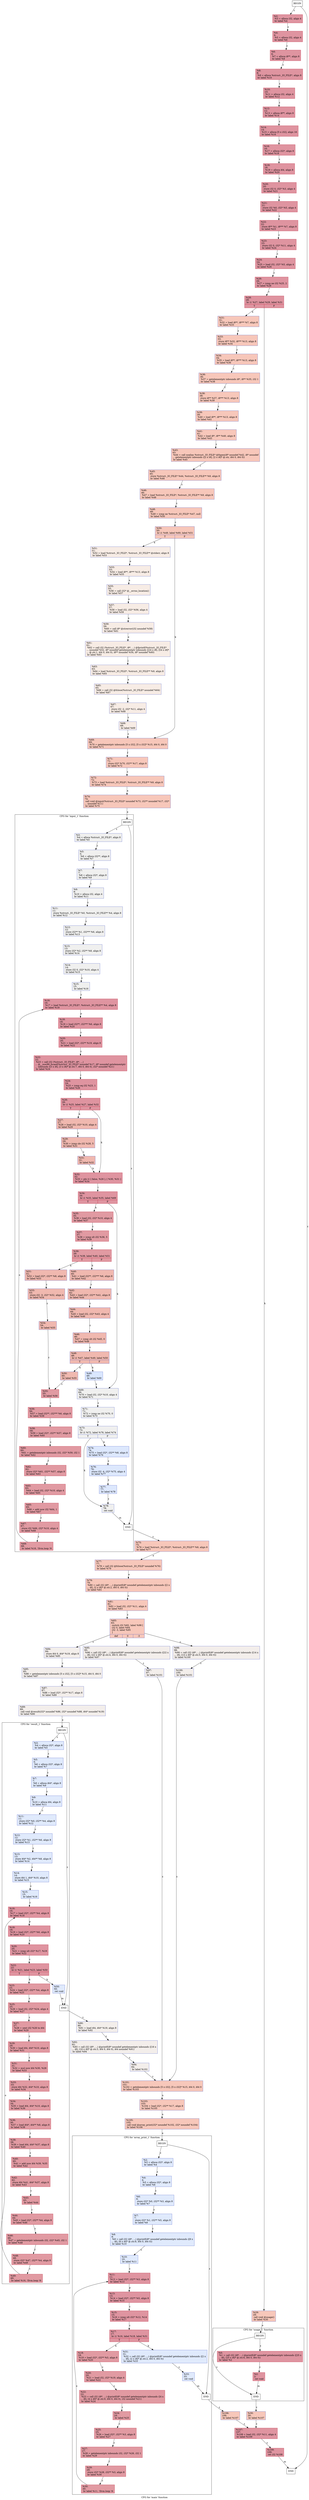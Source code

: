 digraph "CFG for 'main' function" {
	label="CFG for 'main' function";

	Nodebeginmain [shape=record, label="BEGIN"];
	Nodebeginmain -> Node0xf9e320 [label="z"];
	Node0xf9e320 [shape=record,color="#b70d28ff", style=filled, fillcolor="#b70d2870",label="{%2:\l  %3 = alloca i32, align 4\l  br label %4\l}"];
	Node0xf9e320 -> Node0xf9ea90 [label="z"];
	Node0xf9ea90 [shape=record,color="#b70d28ff", style=filled, fillcolor="#b70d2870",label="{%4:\l4:                                                \l  %5 = alloca i32, align 4\l  br label %6\l}"];
	Node0xf9ea90 -> Node0xf9ec10 [label="z"];
	Node0xf9ec10 [shape=record,color="#b70d28ff", style=filled, fillcolor="#b70d2870",label="{%6:\l6:                                                \l  %7 = alloca i8**, align 8\l  br label %8\l}"];
	Node0xf9ec10 -> Node0xf9ed40 [label="z"];
	Node0xf9ed40 [shape=record,color="#b70d28ff", style=filled, fillcolor="#b70d2870",label="{%8:\l8:                                                \l  %9 = alloca %struct._IO_FILE*, align 8\l  br label %10\l}"];
	Node0xf9ed40 -> Node0xf9eb50 [label="z"];
	Node0xf9eb50 [shape=record,color="#b70d28ff", style=filled, fillcolor="#b70d2870",label="{%10:\l10:                                               \l  %11 = alloca i32, align 4\l  br label %12\l}"];
	Node0xf9eb50 -> Node0xf9ef50 [label="z"];
	Node0xf9ef50 [shape=record,color="#b70d28ff", style=filled, fillcolor="#b70d2870",label="{%12:\l12:                                               \l  %13 = alloca i8**, align 8\l  br label %14\l}"];
	Node0xf9ef50 -> Node0xf9f080 [label="z"];
	Node0xf9f080 [shape=record,color="#b70d28ff", style=filled, fillcolor="#b70d2870",label="{%14:\l14:                                               \l  %15 = alloca [5 x i32], align 16\l  br label %16\l}"];
	Node0xf9f080 -> Node0xf9f1b0 [label="z"];
	Node0xf9f1b0 [shape=record,color="#b70d28ff", style=filled, fillcolor="#b70d2870",label="{%16:\l16:                                               \l  %17 = alloca i32*, align 8\l  br label %18\l}"];
	Node0xf9f1b0 -> Node0xf9f2e0 [label="z"];
	Node0xf9f2e0 [shape=record,color="#b70d28ff", style=filled, fillcolor="#b70d2870",label="{%18:\l18:                                               \l  %19 = alloca i64, align 8\l  br label %20\l}"];
	Node0xf9f2e0 -> Node0xf9f410 [label="z"];
	Node0xf9f410 [shape=record,color="#b70d28ff", style=filled, fillcolor="#b70d2870",label="{%20:\l20:                                               \l  store i32 0, i32* %3, align 4\l  br label %21\l}"];
	Node0xf9f410 -> Node0xf9f4d0 [label="z"];
	Node0xf9f4d0 [shape=record,color="#b70d28ff", style=filled, fillcolor="#b70d2870",label="{%21:\l21:                                               \l  store i32 %0, i32* %5, align 4\l  br label %22\l}"];
	Node0xf9f4d0 -> Node0xf9f590 [label="z"];
	Node0xf9f590 [shape=record,color="#b70d28ff", style=filled, fillcolor="#b70d2870",label="{%22:\l22:                                               \l  store i8** %1, i8*** %7, align 8\l  br label %23\l}"];
	Node0xf9f590 -> Node0xf9f650 [label="z"];
	Node0xf9f650 [shape=record,color="#b70d28ff", style=filled, fillcolor="#b70d2870",label="{%23:\l23:                                               \l  store i32 0, i32* %11, align 4\l  br label %24\l}"];
	Node0xf9f650 -> Node0xf9f710 [label="z"];
	Node0xf9f710 [shape=record,color="#b70d28ff", style=filled, fillcolor="#b70d2870",label="{%24:\l24:                                               \l  %25 = load i32, i32* %5, align 4\l  br label %26\l}"];
	Node0xf9f710 -> Node0xf9f840 [label="z"];
	Node0xf9f840 [shape=record,color="#b70d28ff", style=filled, fillcolor="#b70d2870",label="{%26:\l26:                                               \l  %27 = icmp ne i32 %25, 2\l  br label %28\l}"];
	Node0xf9f840 -> Node0xf9f930 [label="c"];
	Node0xf9f930 [shape=record,color="#b70d28ff", style=filled, fillcolor="#b70d2870",label="{%28:\l28:                                               \l  br i1 %27, label %29, label %31\l|{<s0>T|<s1>F}}"];
	Node0xf9f930 -> Node0xf9f9f0 [label="k"];
	Node0xf9f930 -> Node0xf9fa40 [label="k"];
	Node0xf9f9f0 [shape=record,color="#3d50c3ff", style=filled, fillcolor="#ec7f6370",label="{%29:\l29:                                               \l  call void @usage()\l  br label %30\l}"];
	Node0xf9f9f0 -> Nodebeginusage_1 [label="e"];
	Nodeendusage_1 -> Node0xf9fce0 [label="z"];
	Node0xf9fce0 [shape=record,color="#3d50c3ff", style=filled, fillcolor="#ec7f6370",label="{%30:\l30:                                               \l  br label %107\l}"];
	Node0xf9fce0 -> Node0xf9fda0 [label="z"];
	Node0xf9fa40 [shape=record,color="#3d50c3ff", style=filled, fillcolor="#ec7f6370",label="{%31:\l31:                                               \l  %32 = load i8**, i8*** %7, align 8\l  br label %33\l}"];
	Node0xf9fa40 -> Node0xfa00e0 [label="z"];
	Node0xfa00e0 [shape=record,color="#3d50c3ff", style=filled, fillcolor="#ec7f6370",label="{%33:\l33:                                               \l  store i8** %32, i8*** %13, align 8\l  br label %34\l}"];
	Node0xfa00e0 -> Node0xfa0230 [label="z"];
	Node0xfa0230 [shape=record,color="#3d50c3ff", style=filled, fillcolor="#ec7f6370",label="{%34:\l34:                                               \l  %35 = load i8**, i8*** %13, align 8\l  br label %36\l}"];
	Node0xfa0230 -> Node0xfa0360 [label="z"];
	Node0xfa0360 [shape=record,color="#3d50c3ff", style=filled, fillcolor="#ec7f6370",label="{%36:\l36:                                               \l  %37 = getelementptr inbounds i8*, i8** %35, i32 1\l  br label %38\l}"];
	Node0xfa0360 -> Node0xfa04c0 [label="f"];
	Node0xfa04c0 [shape=record,color="#3d50c3ff", style=filled, fillcolor="#ec7f6370",label="{%38:\l38:                                               \l  store i8** %37, i8*** %13, align 8\l  br label %39\l}"];
	Node0xfa04c0 -> Node0xfa0610 [label="z"];
	Node0xfa0610 [shape=record,color="#3d50c3ff", style=filled, fillcolor="#ec7f6370",label="{%39:\l39:                                               \l  %40 = load i8**, i8*** %13, align 8\l  br label %41\l}"];
	Node0xfa0610 -> Node0xfa0740 [label="z"];
	Node0xfa0740 [shape=record,color="#3d50c3ff", style=filled, fillcolor="#ec7f6370",label="{%41:\l41:                                               \l  %42 = load i8*, i8** %40, align 8\l  br label %43\l}"];
	Node0xfa0740 -> Node0xfa0870 [label="z"];
	Node0xfa0870 [shape=record,color="#3d50c3ff", style=filled, fillcolor="#ec7f6370",label="{%43:\l43:                                               \l  %44 = call noalias %struct._IO_FILE* @fopen(i8* noundef %42, i8* noundef\l... getelementptr inbounds ([2 x i8], [2 x i8]* @.str, i64 0, i64 0))\l  br label %45\l}"];
	Node0xfa0870 -> Node0xfa0e30 [label="j"];
	Node0xfa0e30 [shape=record,color="#3d50c3ff", style=filled, fillcolor="#ec7f6370",label="{%45:\l45:                                               \l  store %struct._IO_FILE* %44, %struct._IO_FILE** %9, align 8\l  br label %46\l}"];
	Node0xfa0e30 -> Node0xfa0fc0 [label="z"];
	Node0xfa0fc0 [shape=record,color="#3d50c3ff", style=filled, fillcolor="#ec7f6370",label="{%46:\l46:                                               \l  %47 = load %struct._IO_FILE*, %struct._IO_FILE** %9, align 8\l  br label %48\l}"];
	Node0xfa0fc0 -> Node0xfa10f0 [label="z"];
	Node0xfa10f0 [shape=record,color="#3d50c3ff", style=filled, fillcolor="#ec7f6370",label="{%48:\l48:                                               \l  %49 = icmp ne %struct._IO_FILE* %47, null\l  br label %50\l}"];
	Node0xfa10f0 -> Node0xfa1650 [label="c"];
	Node0xfa1650 [shape=record,color="#3d50c3ff", style=filled, fillcolor="#ec7f6370",label="{%50:\l50:                                               \l  br i1 %49, label %69, label %51\l|{<s0>T|<s1>F}}"];
	Node0xfa1650 -> Node0xfa1710 [label="k"];
	Node0xfa1650 -> Node0xfa1760 [label="k"];
	Node0xfa1760 [shape=record,color="#3d50c3ff", style=filled, fillcolor="#ecd3c570",label="{%51:\l51:                                               \l  %52 = load %struct._IO_FILE*, %struct._IO_FILE** @stderr, align 8\l  br label %53\l}"];
	Node0xfa1760 -> Node0xfa1910 [label="e"];
	Node0xfa1910 [shape=record,color="#3d50c3ff", style=filled, fillcolor="#ecd3c570",label="{%53:\l53:                                               \l  %54 = load i8**, i8*** %13, align 8\l  br label %55\l}"];
	Node0xfa1910 -> Node0xfa1a40 [label="a"];
	Node0xfa1a40 [shape=record,color="#3d50c3ff", style=filled, fillcolor="#ecd3c570",label="{%55:\l55:                                               \l  %56 = call i32* @__errno_location()\l  br label %57\l}"];
	Node0xfa1a40 -> Node0xfa1d60 [label="e"];
	Node0xfa1d60 [shape=record,color="#3d50c3ff", style=filled, fillcolor="#ecd3c570",label="{%57:\l57:                                               \l  %58 = load i32, i32* %56, align 4\l  br label %59\l}"];
	Node0xfa1d60 -> Node0xfa1e90 [label="a"];
	Node0xfa1e90 [shape=record,color="#3d50c3ff", style=filled, fillcolor="#ecd3c570",label="{%59:\l59:                                               \l  %60 = call i8* @strerror(i32 noundef %58)\l  br label %61\l}"];
	Node0xfa1e90 -> Node0xfa2150 [label="e"];
	Node0xfa2150 [shape=record,color="#3d50c3ff", style=filled, fillcolor="#ecd3c570",label="{%61:\l61:                                               \l  %62 = call i32 (%struct._IO_FILE*, i8*, ...) @fprintf(%struct._IO_FILE*\l... noundef %52, i8* noundef getelementptr inbounds ([24 x i8], [24 x i8]*\l... @.str.1, i64 0, i64 0), i8** noundef %54, i8* noundef %60)\l  br label %63\l}"];
	Node0xfa2150 -> Node0xfa2510 [label="j"];
	Node0xfa2510 [shape=record,color="#3d50c3ff", style=filled, fillcolor="#ecd3c570",label="{%63:\l63:                                               \l  %64 = load %struct._IO_FILE*, %struct._IO_FILE** %9, align 8\l  br label %65\l}"];
	Node0xfa2510 -> Node0xfa2a50 [label="a"];
	Node0xfa2a50 [shape=record,color="#3d50c3ff", style=filled, fillcolor="#ecd3c570",label="{%65:\l65:                                               \l  %66 = call i32 @fclose(%struct._IO_FILE* noundef %64)\l  br label %67\l}"];
	Node0xfa2a50 -> Node0xfa2d20 [label="e"];
	Node0xfa2d20 [shape=record,color="#3d50c3ff", style=filled, fillcolor="#ecd3c570",label="{%67:\l67:                                               \l  store i32 -2, i32* %11, align 4\l  br label %68\l}"];
	Node0xfa2d20 -> Node0xfa2ea0 [label="z"];
	Node0xfa2ea0 [shape=record,color="#3d50c3ff", style=filled, fillcolor="#ecd3c570",label="{%68:\l68:                                               \l  br label %69\l}"];
	Node0xfa2ea0 -> Node0xfa1710 [label="z"];
	Node0xfa1710 [shape=record,color="#3d50c3ff", style=filled, fillcolor="#ec7f6370",label="{%69:\l69:                                               \l  %70 = getelementptr inbounds [5 x i32], [5 x i32]* %15, i64 0, i64 0\l  br label %71\l}"];
	Node0xfa1710 -> Node0xfa3090 [label="f"];
	Node0xfa3090 [shape=record,color="#3d50c3ff", style=filled, fillcolor="#ec7f6370",label="{%71:\l71:                                               \l  store i32* %70, i32** %17, align 8\l  br label %72\l}"];
	Node0xfa3090 -> Node0xfa31e0 [label="z"];
	Node0xfa31e0 [shape=record,color="#3d50c3ff", style=filled, fillcolor="#ec7f6370",label="{%72:\l72:                                               \l  %73 = load %struct._IO_FILE*, %struct._IO_FILE** %9, align 8\l  br label %74\l}"];
	Node0xfa31e0 -> Node0xfa3310 [label="a"];
	Node0xfa3310 [shape=record,color="#3d50c3ff", style=filled, fillcolor="#ec7f6370",label="{%74:\l74:                                               \l  call void @input(%struct._IO_FILE* noundef %73, i32** noundef %17, i32*\l... noundef %11)\l  br label %75\l}"];
	Node0xfa3310 -> Nodebegininput_1 [label="e"];
	Nodeendinput_1 -> Node0xfa3560 [label="z"];
	Node0xfa3560 [shape=record,color="#3d50c3ff", style=filled, fillcolor="#ec7f6370",label="{%75:\l75:                                               \l  %76 = load %struct._IO_FILE*, %struct._IO_FILE** %9, align 8\l  br label %77\l}"];
	Node0xfa3560 -> Node0xfa3690 [label="a"];
	Node0xfa3690 [shape=record,color="#3d50c3ff", style=filled, fillcolor="#ec7f6370",label="{%77:\l77:                                               \l  %78 = call i32 @fclose(%struct._IO_FILE* noundef %76)\l  br label %79\l}"];
	Node0xfa3690 -> Node0xfa3840 [label="e"];
	Node0xfa3840 [shape=record,color="#3d50c3ff", style=filled, fillcolor="#ec7f6370",label="{%79:\l79:                                               \l  %80 = call i32 (i8*, ...) @printf(i8* noundef getelementptr inbounds ([2 x\l... i8], [2 x i8]* @.str.2, i64 0, i64 0))\l  br label %81\l}"];
	Node0xfa3840 -> Node0xfa3ba0 [label="n"];
	Node0xfa3ba0 [shape=record,color="#3d50c3ff", style=filled, fillcolor="#ec7f6370",label="{%81:\l81:                                               \l  %82 = load i32, i32* %11, align 4\l  br label %83\l}"];
	Node0xfa3ba0 -> Node0xfa3cd0 [label="z"];
	Node0xfa3cd0 [shape=record,color="#3d50c3ff", style=filled, fillcolor="#ec7f6370",label="{%83:\l83:                                               \l  switch i32 %82, label %98 [\l    i32 0, label %84\l    i32 -3, label %95\l  ]\l|{<s0>def|<s1>0|<s2>-3}}"];
	Node0xfa3cd0 -> Node0xfa3d90 [label="z"];
	Node0xfa3cd0 -> Node0xfa3de0 [label="z"];
	Node0xfa3cd0 -> Node0xfa3e60 [label="z"];
	Node0xfa3de0 [shape=record,color="#3d50c3ff", style=filled, fillcolor="#e5d8d170",label="{%84:\l84:                                               \l  store i64 0, i64* %19, align 8\l  br label %85\l}"];
	Node0xfa3de0 -> Node0xfa40a0 [label="z"];
	Node0xfa40a0 [shape=record,color="#3d50c3ff", style=filled, fillcolor="#e5d8d170",label="{%85:\l85:                                               \l  %86 = getelementptr inbounds [5 x i32], [5 x i32]* %15, i64 0, i64 0\l  br label %87\l}"];
	Node0xfa40a0 -> Node0xfa4220 [label="n"];
	Node0xfa4220 [shape=record,color="#3d50c3ff", style=filled, fillcolor="#e5d8d170",label="{%87:\l87:                                               \l  %88 = load i32*, i32** %17, align 8\l  br label %89\l}"];
	Node0xfa4220 -> Node0xfa4350 [label="a"];
	Node0xfa4350 [shape=record,color="#3d50c3ff", style=filled, fillcolor="#e5d8d170",label="{%89:\l89:                                               \l  call void @result(i32* noundef %86, i32* noundef %88, i64* noundef %19)\l  br label %90\l}"];
	Node0xfa4350 -> Nodebeginresult_1 [label="e"];
	Nodeendresult_1 -> Node0xfa4580 [label="z"];
	Node0xfa4580 [shape=record,color="#3d50c3ff", style=filled, fillcolor="#e5d8d170",label="{%90:\l90:                                               \l  %91 = load i64, i64* %19, align 8\l  br label %92\l}"];
	Node0xfa4580 -> Node0xfa46b0 [label="z"];
	Node0xfa46b0 [shape=record,color="#3d50c3ff", style=filled, fillcolor="#e5d8d170",label="{%92:\l92:                                               \l  %93 = call i32 (i8*, ...) @printf(i8* noundef getelementptr inbounds ([16 x\l... i8], [16 x i8]* @.str.3, i64 0, i64 0), i64 noundef %91)\l  br label %94\l}"];
	Node0xfa46b0 -> Node0xfa4910 [label="z"];
	Node0xfa4910 [shape=record,color="#3d50c3ff", style=filled, fillcolor="#e5d8d170",label="{%94:\l94:                                               \l  br label %101\l}"];
	Node0xfa4910 -> Node0xfa49d0 [label="z"];
	Node0xfa3e60 [shape=record,color="#3d50c3ff", style=filled, fillcolor="#e5d8d170",label="{%95:\l95:                                               \l  %96 = call i32 (i8*, ...) @printf(i8* noundef getelementptr inbounds ([22 x\l... i8], [22 x i8]* @.str.4, i64 0, i64 0))\l  br label %97\l}"];
	Node0xfa3e60 -> Node0xfa4c10 [label="z"];
	Node0xfa4c10 [shape=record,color="#3d50c3ff", style=filled, fillcolor="#e5d8d170",label="{%97:\l97:                                               \l  br label %101\l}"];
	Node0xfa4c10 -> Node0xfa49d0 [label="z"];
	Node0xfa3d90 [shape=record,color="#3d50c3ff", style=filled, fillcolor="#e5d8d170",label="{%98:\l98:                                               \l  %99 = call i32 (i8*, ...) @printf(i8* noundef getelementptr inbounds ([14 x\l... i8], [14 x i8]* @.str.5, i64 0, i64 0))\l  br label %100\l}"];
	Node0xfa3d90 -> Node0xfa4ec0 [label="z"];
	Node0xfa4ec0 [shape=record,color="#3d50c3ff", style=filled, fillcolor="#e5d8d170",label="{%100:\l100:                                              \l  br label %101\l}"];
	Node0xfa4ec0 -> Node0xfa49d0 [label="z"];
	Node0xfa49d0 [shape=record,color="#3d50c3ff", style=filled, fillcolor="#ec7f6370",label="{%101:\l101:                                              \l  %102 = getelementptr inbounds [5 x i32], [5 x i32]* %15, i64 0, i64 0\l  br label %103\l}"];
	Node0xfa49d0 -> Node0xfa50b0 [label="n"];
	Node0xfa50b0 [shape=record,color="#3d50c3ff", style=filled, fillcolor="#ec7f6370",label="{%103:\l103:                                              \l  %104 = load i32*, i32** %17, align 8\l  br label %105\l}"];
	Node0xfa50b0 -> Node0xfa51e0 [label="a"];
	Node0xfa51e0 [shape=record,color="#3d50c3ff", style=filled, fillcolor="#ec7f6370",label="{%105:\l105:                                              \l  call void @array_print(i32* noundef %102, i32* noundef %104)\l  br label %106\l}"];
	Node0xfa51e0 -> Nodebeginarray_print_1 [label="e"];
	Nodeendarray_print_1 -> Node0xfa54d0 [label="z"];
	Node0xfa54d0 [shape=record,color="#3d50c3ff", style=filled, fillcolor="#ec7f6370",label="{%106:\l106:                                              \l  br label %107\l}"];
	Node0xfa54d0 -> Node0xf9fda0 [label="z"];
	Node0xf9fda0 [shape=record,color="#b70d28ff", style=filled, fillcolor="#b70d2870",label="{%107:\l107:                                              \l  %108 = load i32, i32* %11, align 4\l  br label %109\l}"];
	Node0xf9fda0 -> Node0xfa5670 [label="z"];
	Node0xfa5670 [shape=record,color="#b70d28ff", style=filled, fillcolor="#b70d2870",label="{%109:\l109:                                              \l  ret i32 %108\l}"];
	Node0xfa5670 -> Nodeendmain [label="m"];
	Nodeendmain [shape=record, label="END"];
	Nodebeginmain -> Nodeendmain [label="z"];
	subgraph cluster_usage_1 {
		label = "CFG for 'usage_1' function";
		graph[style=filled, bgcolor=white];
		Nodebeginusage_1 [shape=record, label="BEGIN"];
	
		Nodebeginusage_1 -> Node0xfa5a70_1 [label="z"];
		Node0xfa5a70_1 [shape=record,color="#b70d28ff", style=filled, fillcolor="#b70d2870",label="{%0:\l  %1 = call i32 (i8*, ...) @printf(i8* noundef getelementptr inbounds ([25 x\l... i8], [25 x i8]* @.str.6, i64 0, i64 0))\l  br label %2\l}"];
		Node0xfa5a70_1 -> Node0xfa5bd0_1 [label="z"];
		Node0xfa5bd0_1 [shape=record,color="#b70d28ff", style=filled, fillcolor="#b70d2870",label="{%2:\l2:                                                \l  ret void\l}"];
		Node0xfa5bd0_1 -> Nodeendusage_1 [label="m"];
		Nodeendusage_1 [shape=record, label="END"];
		Nodebeginusage_1 -> Nodeendusage_1 [label="z"];
	}
	subgraph cluster_input_1 {
		label = "CFG for 'input_1' function";
		graph[style=filled, bgcolor=white];
		Nodebegininput_1 [shape=record, label="BEGIN"];
	
		Nodebegininput_1 -> Node0xfa61e0_1 [label="z"];
		Node0xfa61e0_1 [shape=record,color="#3d50c3ff", style=filled, fillcolor="#dedcdb70",label="{%3:\l  %4 = alloca %struct._IO_FILE*, align 8\l  br label %5\l}"];
		Node0xfa61e0_1 -> Node0xfa62f0_1 [label="z"];
		Node0xfa62f0_1 [shape=record,color="#3d50c3ff", style=filled, fillcolor="#dedcdb70",label="{%5:\l5:                                                \l  %6 = alloca i32**, align 8\l  br label %7\l}"];
		Node0xfa62f0_1 -> Node0xfa6420_1 [label="z"];
		Node0xfa6420_1 [shape=record,color="#3d50c3ff", style=filled, fillcolor="#dedcdb70",label="{%7:\l7:                                                \l  %8 = alloca i32*, align 8\l  br label %9\l}"];
		Node0xfa6420_1 -> Node0xfa62a0_1 [label="z"];
		Node0xfa62a0_1 [shape=record,color="#3d50c3ff", style=filled, fillcolor="#dedcdb70",label="{%9:\l9:                                                \l  %10 = alloca i32, align 4\l  br label %11\l}"];
		Node0xfa62a0_1 -> Node0xfa6630_1 [label="z"];
		Node0xfa6630_1 [shape=record,color="#3d50c3ff", style=filled, fillcolor="#dedcdb70",label="{%11:\l11:                                               \l  store %struct._IO_FILE* %0, %struct._IO_FILE** %4, align 8\l  br label %12\l}"];
		Node0xfa6630_1 -> Node0xfa6780_1 [label="z"];
		Node0xfa6780_1 [shape=record,color="#3d50c3ff", style=filled, fillcolor="#dedcdb70",label="{%12:\l12:                                               \l  store i32** %1, i32*** %6, align 8\l  br label %13\l}"];
		Node0xfa6780_1 -> Node0xfa68d0_1 [label="z"];
		Node0xfa68d0_1 [shape=record,color="#3d50c3ff", style=filled, fillcolor="#dedcdb70",label="{%13:\l13:                                               \l  store i32* %2, i32** %8, align 8\l  br label %14\l}"];
		Node0xfa68d0_1 -> Node0xfa6a20_1 [label="z"];
		Node0xfa6a20_1 [shape=record,color="#3d50c3ff", style=filled, fillcolor="#dedcdb70",label="{%14:\l14:                                               \l  store i32 0, i32* %10, align 4\l  br label %15\l}"];
		Node0xfa6a20_1 -> Node0xfa6b70_1 [label="z"];
		Node0xfa6b70_1 [shape=record,color="#3d50c3ff", style=filled, fillcolor="#dedcdb70",label="{%15:\l15:                                               \l  br label %16\l}"];
		Node0xfa6b70_1 -> Node0xfa6c30_1 [label="z"];
		Node0xfa6c30_1 [shape=record,color="#b70d28ff", style=filled, fillcolor="#b70d2870",label="{%16:\l16:                                               \l  %17 = load %struct._IO_FILE*, %struct._IO_FILE** %4, align 8\l  br label %18\l}"];
		Node0xfa6c30_1 -> Node0xfa6d60_1 [label="p"];
		Node0xfa6d60_1 [shape=record,color="#b70d28ff", style=filled, fillcolor="#b70d2870",label="{%18:\l18:                                               \l  %19 = load i32**, i32*** %6, align 8\l  br label %20\l}"];
		Node0xfa6d60_1 -> Node0xfa6e90_1 [label="z"];
		Node0xfa6e90_1 [shape=record,color="#b70d28ff", style=filled, fillcolor="#b70d2870",label="{%20:\l20:                                               \l  %21 = load i32*, i32** %19, align 8\l  br label %22\l}"];
		Node0xfa6e90_1 -> Node0xfa6fc0_1 [label="z"];
		Node0xfa6fc0_1 [shape=record,color="#b70d28ff", style=filled, fillcolor="#b70d2870",label="{%22:\l22:                                               \l  %23 = call i32 (%struct._IO_FILE*, i8*, ...)\l... @__isoc99_fscanf(%struct._IO_FILE* noundef %17, i8* noundef getelementptr\l... inbounds ([3 x i8], [3 x i8]* @.str.7, i64 0, i64 0), i32* noundef %21)\l  br label %24\l}"];
		Node0xfa6fc0_1 -> Node0xfa7160_1 [label="j"];
		Node0xfa7160_1 [shape=record,color="#b70d28ff", style=filled, fillcolor="#b70d2870",label="{%24:\l24:                                               \l  %25 = icmp eq i32 %23, 1\l  br label %26\l}"];
		Node0xfa7160_1 -> Node0xfa72b0_1 [label="c"];
		Node0xfa72b0_1 [shape=record,color="#b70d28ff", style=filled, fillcolor="#b70d2870",label="{%26:\l26:                                               \l  br i1 %25, label %27, label %32\l|{<s0>T|<s1>F}}"];
		Node0xfa72b0_1 -> Node0xfa7370_1 [label="k"];
		Node0xfa72b0_1 -> Node0xfa73c0_1 [label="k"];
		Node0xfa7370_1 [shape=record,color="#3d50c3ff", style=filled, fillcolor="#dc5d4a70",label="{%27:\l27:                                               \l  %28 = load i32, i32* %10, align 4\l  br label %29\l}"];
		Node0xfa7370_1 -> Node0xfa7530_1 [label="z"];
		Node0xfa7530_1 [shape=record,color="#3d50c3ff", style=filled, fillcolor="#dc5d4a70",label="{%29:\l29:                                               \l  %30 = icmp sle i32 %28, 5\l  br label %31\l}"];
		Node0xfa7530_1 -> Node0xfa7680_1 [label="z"];
		Node0xfa7680_1 [shape=record,color="#3d50c3ff", style=filled, fillcolor="#dc5d4a70",label="{%31:\l31:                                               \l  br label %32\l}"];
		Node0xfa7680_1 -> Node0xfa73c0_1 [label="b"];
		Node0xfa73c0_1 [shape=record,color="#b70d28ff", style=filled, fillcolor="#b70d2870",label="{%32:\l32:                                               \l  %33 = phi i1 [ false, %26 ], [ %30, %31 ]\l  br label %34\l}"];
		Node0xfa73c0_1 -> Node0xfa7830_1 [label="i"];
		Node0xfa7830_1 [shape=record,color="#b70d28ff", style=filled, fillcolor="#b70d2870",label="{%34:\l34:                                               \l  br i1 %33, label %35, label %69\l|{<s0>T|<s1>F}}"];
		Node0xfa7830_1 -> Node0xfa78f0_1 [label="k"];
		Node0xfa7830_1 -> Node0xfa7940_1 [label="k"];
		Node0xfa78f0_1 [shape=record,color="#b70d28ff", style=filled, fillcolor="#bb1b2c70",label="{%35:\l35:                                               \l  %36 = load i32, i32* %10, align 4\l  br label %37\l}"];
		Node0xfa78f0_1 -> Node0xfa7ab0_1 [label="z"];
		Node0xfa7ab0_1 [shape=record,color="#b70d28ff", style=filled, fillcolor="#bb1b2c70",label="{%37:\l37:                                               \l  %38 = icmp slt i32 %36, 5\l  br label %39\l}"];
		Node0xfa7ab0_1 -> Node0xfa7c00_1 [label="c"];
		Node0xfa7c00_1 [shape=record,color="#b70d28ff", style=filled, fillcolor="#bb1b2c70",label="{%39:\l39:                                               \l  br i1 %38, label %40, label %51\l|{<s0>T|<s1>F}}"];
		Node0xfa7c00_1 -> Node0xfa7cc0_1 [label="k"];
		Node0xfa7c00_1 -> Node0xfa7d10_1 [label="k"];
		Node0xfa7cc0_1 [shape=record,color="#3d50c3ff", style=filled, fillcolor="#dc5d4a70",label="{%40:\l40:                                               \l  %41 = load i32**, i32*** %6, align 8\l  br label %42\l}"];
		Node0xfa7cc0_1 -> Node0xfa7e80_1 [label="z"];
		Node0xfa7e80_1 [shape=record,color="#3d50c3ff", style=filled, fillcolor="#dc5d4a70",label="{%42:\l42:                                               \l  %43 = load i32*, i32** %41, align 8\l  br label %44\l}"];
		Node0xfa7e80_1 -> Node0xfa7fb0_1 [label="z"];
		Node0xfa7fb0_1 [shape=record,color="#3d50c3ff", style=filled, fillcolor="#dc5d4a70",label="{%44:\l44:                                               \l  %45 = load i32, i32* %43, align 4\l  br label %46\l}"];
		Node0xfa7fb0_1 -> Node0xfa80e0_1 [label="z"];
		Node0xfa80e0_1 [shape=record,color="#3d50c3ff", style=filled, fillcolor="#dc5d4a70",label="{%46:\l46:                                               \l  %47 = icmp slt i32 %45, 0\l  br label %48\l}"];
		Node0xfa80e0_1 -> Node0xfa8230_1 [label="c"];
		Node0xfa8230_1 [shape=record,color="#3d50c3ff", style=filled, fillcolor="#dc5d4a70",label="{%48:\l48:                                               \l  br i1 %47, label %49, label %50\l|{<s0>T|<s1>F}}"];
		Node0xfa8230_1 -> Node0xfa82f0_1 [label="k"];
		Node0xfa8230_1 -> Node0xfa8340_1 [label="k"];
		Node0xfa82f0_1 [shape=record,color="#3d50c3ff", style=filled, fillcolor="#abc8fd70",label="{%49:\l49:                                               \l  br label %69\l}"];
		Node0xfa82f0_1 -> Node0xfa7940_1 [label="z"];
		Node0xfa8340_1 [shape=record,color="#3d50c3ff", style=filled, fillcolor="#de614d70",label="{%50:\l50:                                               \l  br label %55\l}"];
		Node0xfa8340_1 -> Node0xfa84b0_1 [label="z"];
		Node0xfa7d10_1 [shape=record,color="#3d50c3ff", style=filled, fillcolor="#dc5d4a70",label="{%51:\l51:                                               \l  %52 = load i32*, i32** %8, align 8\l  br label %53\l}"];
		Node0xfa7d10_1 -> Node0xfa85e0_1 [label="z"];
		Node0xfa85e0_1 [shape=record,color="#3d50c3ff", style=filled, fillcolor="#dc5d4a70",label="{%53:\l53:                                               \l  store i32 -3, i32* %52, align 4\l  br label %54\l}"];
		Node0xfa85e0_1 -> Node0xfa8730_1 [label="z"];
		Node0xfa8730_1 [shape=record,color="#3d50c3ff", style=filled, fillcolor="#dc5d4a70",label="{%54:\l54:                                               \l  br label %55\l}"];
		Node0xfa8730_1 -> Node0xfa84b0_1 [label="z"];
		Node0xfa84b0_1 [shape=record,color="#b70d28ff", style=filled, fillcolor="#bb1b2c70",label="{%55:\l55:                                               \l  br label %56\l}"];
		Node0xfa84b0_1 -> Node0xfa8860_1 [label="z"];
		Node0xfa8860_1 [shape=record,color="#b70d28ff", style=filled, fillcolor="#bb1b2c70",label="{%56:\l56:                                               \l  %57 = load i32**, i32*** %6, align 8\l  br label %58\l}"];
		Node0xfa8860_1 -> Node0xfa8990_1 [label="z"];
		Node0xfa8990_1 [shape=record,color="#b70d28ff", style=filled, fillcolor="#bb1b2c70",label="{%58:\l58:                                               \l  %59 = load i32*, i32** %57, align 8\l  br label %60\l}"];
		Node0xfa8990_1 -> Node0xfa8ac0_1 [label="z"];
		Node0xfa8ac0_1 [shape=record,color="#b70d28ff", style=filled, fillcolor="#bb1b2c70",label="{%60:\l60:                                               \l  %61 = getelementptr inbounds i32, i32* %59, i32 1\l  br label %62\l}"];
		Node0xfa8ac0_1 -> Node0xfa8c20_1 [label="f"];
		Node0xfa8c20_1 [shape=record,color="#b70d28ff", style=filled, fillcolor="#bb1b2c70",label="{%62:\l62:                                               \l  store i32* %61, i32** %57, align 8\l  br label %63\l}"];
		Node0xfa8c20_1 -> Node0xfa8d70_1 [label="z"];
		Node0xfa8d70_1 [shape=record,color="#b70d28ff", style=filled, fillcolor="#bb1b2c70",label="{%63:\l63:                                               \l  %64 = load i32, i32* %10, align 4\l  br label %65\l}"];
		Node0xfa8d70_1 -> Node0xfa8ea0_1 [label="z"];
		Node0xfa8ea0_1 [shape=record,color="#b70d28ff", style=filled, fillcolor="#bb1b2c70",label="{%65:\l65:                                               \l  %66 = add nsw i32 %64, 1\l  br label %67\l}"];
		Node0xfa8ea0_1 -> Node0xfa8ff0_1 [label="z"];
		Node0xfa8ff0_1 [shape=record,color="#b70d28ff", style=filled, fillcolor="#bb1b2c70",label="{%67:\l67:                                               \l  store i32 %66, i32* %10, align 4\l  br label %68\l}"];
		Node0xfa8ff0_1 -> Node0xfa9140_1 [label="z"];
		Node0xfa9140_1 [shape=record,color="#b70d28ff", style=filled, fillcolor="#bb1b2c70",label="{%68:\l68:                                               \l  br label %16, !llvm.loop !6\l}"];
		Node0xfa9140_1 -> Node0xfa6c30_1 [label="o"];
		Node0xfa7940_1 [shape=record,color="#3d50c3ff", style=filled, fillcolor="#dedcdb70",label="{%69:\l69:                                               \l  %70 = load i32, i32* %10, align 4\l  br label %71\l}"];
		Node0xfa7940_1 -> Node0xfa9d70_1 [label="z"];
		Node0xfa9d70_1 [shape=record,color="#3d50c3ff", style=filled, fillcolor="#dedcdb70",label="{%71:\l71:                                               \l  %72 = icmp ne i32 %70, 0\l  br label %73\l}"];
		Node0xfa9d70_1 -> Node0xfa9ec0_1 [label="c"];
		Node0xfa9ec0_1 [shape=record,color="#3d50c3ff", style=filled, fillcolor="#dedcdb70",label="{%73:\l73:                                               \l  br i1 %72, label %78, label %74\l|{<s0>T|<s1>F}}"];
		Node0xfa9ec0_1 -> Node0xfa9f80_1 [label="k"];
		Node0xfa9ec0_1 -> Node0xfa9fd0_1 [label="k"];
		Node0xfa9fd0_1 [shape=record,color="#3d50c3ff", style=filled, fillcolor="#b2ccfb70",label="{%74:\l74:                                               \l  %75 = load i32*, i32** %8, align 8\l  br label %76\l}"];
		Node0xfa9fd0_1 -> Node0xfaa140_1 [label="z"];
		Node0xfaa140_1 [shape=record,color="#3d50c3ff", style=filled, fillcolor="#b2ccfb70",label="{%76:\l76:                                               \l  store i32 -4, i32* %75, align 4\l  br label %77\l}"];
		Node0xfaa140_1 -> Node0xfaa2c0_1 [label="z"];
		Node0xfaa2c0_1 [shape=record,color="#3d50c3ff", style=filled, fillcolor="#b2ccfb70",label="{%77:\l77:                                               \l  br label %78\l}"];
		Node0xfaa2c0_1 -> Node0xfa9f80_1 [label="z"];
		Node0xfa9f80_1 [shape=record,color="#3d50c3ff", style=filled, fillcolor="#dedcdb70",label="{%78:\l78:                                               \l  ret void\l}"];
		Node0xfa9f80_1 -> Nodeendinput_1 [label="m"];
		Nodeendinput_1 [shape=record, label="END"];
		Nodebegininput_1 -> Nodeendinput_1 [label="z"];
	}
	subgraph cluster_result_1 {
		label = "CFG for 'result_1' function";
		graph[style=filled, bgcolor=white];
		Nodebeginresult_1 [shape=record, label="BEGIN"];
	
		Nodebeginresult_1 -> Node0xfaa720_1 [label="z"];
		Node0xfaa720_1 [shape=record,color="#3d50c3ff", style=filled, fillcolor="#b9d0f970",label="{%3:\l  %4 = alloca i32*, align 8\l  br label %5\l}"];
		Node0xfaa720_1 -> Node0xfaa830_1 [label="z"];
		Node0xfaa830_1 [shape=record,color="#3d50c3ff", style=filled, fillcolor="#b9d0f970",label="{%5:\l5:                                                \l  %6 = alloca i32*, align 8\l  br label %7\l}"];
		Node0xfaa830_1 -> Node0xfaa960_1 [label="z"];
		Node0xfaa960_1 [shape=record,color="#3d50c3ff", style=filled, fillcolor="#b9d0f970",label="{%7:\l7:                                                \l  %8 = alloca i64*, align 8\l  br label %9\l}"];
		Node0xfaa960_1 -> Node0xfaa7e0_1 [label="z"];
		Node0xfaa7e0_1 [shape=record,color="#3d50c3ff", style=filled, fillcolor="#b9d0f970",label="{%9:\l9:                                                \l  %10 = alloca i64, align 8\l  br label %11\l}"];
		Node0xfaa7e0_1 -> Node0xfaab70_1 [label="z"];
		Node0xfaab70_1 [shape=record,color="#3d50c3ff", style=filled, fillcolor="#b9d0f970",label="{%11:\l11:                                               \l  store i32* %0, i32** %4, align 8\l  br label %12\l}"];
		Node0xfaab70_1 -> Node0xfaacc0_1 [label="z"];
		Node0xfaacc0_1 [shape=record,color="#3d50c3ff", style=filled, fillcolor="#b9d0f970",label="{%12:\l12:                                               \l  store i32* %1, i32** %6, align 8\l  br label %13\l}"];
		Node0xfaacc0_1 -> Node0xfaae10_1 [label="z"];
		Node0xfaae10_1 [shape=record,color="#3d50c3ff", style=filled, fillcolor="#b9d0f970",label="{%13:\l13:                                               \l  store i64* %2, i64** %8, align 8\l  br label %14\l}"];
		Node0xfaae10_1 -> Node0xfaaf60_1 [label="z"];
		Node0xfaaf60_1 [shape=record,color="#3d50c3ff", style=filled, fillcolor="#b9d0f970",label="{%14:\l14:                                               \l  store i64 1, i64* %10, align 8\l  br label %15\l}"];
		Node0xfaaf60_1 -> Node0xfab0b0_1 [label="z"];
		Node0xfab0b0_1 [shape=record,color="#3d50c3ff", style=filled, fillcolor="#b9d0f970",label="{%15:\l15:                                               \l  br label %16\l}"];
		Node0xfab0b0_1 -> Node0xfab170_1 [label="z"];
		Node0xfab170_1 [shape=record,color="#b70d28ff", style=filled, fillcolor="#b70d2870",label="{%16:\l16:                                               \l  %17 = load i32*, i32** %4, align 8\l  br label %18\l}"];
		Node0xfab170_1 -> Node0xfab2a0_1 [label="p"];
		Node0xfab2a0_1 [shape=record,color="#b70d28ff", style=filled, fillcolor="#b70d2870",label="{%18:\l18:                                               \l  %19 = load i32*, i32** %6, align 8\l  br label %20\l}"];
		Node0xfab2a0_1 -> Node0xfab3d0_1 [label="z"];
		Node0xfab3d0_1 [shape=record,color="#b70d28ff", style=filled, fillcolor="#b70d2870",label="{%20:\l20:                                               \l  %21 = icmp ult i32* %17, %19\l  br label %22\l}"];
		Node0xfab3d0_1 -> Node0xfab490_1 [label="c"];
		Node0xfab490_1 [shape=record,color="#b70d28ff", style=filled, fillcolor="#b70d2870",label="{%22:\l22:                                               \l  br i1 %21, label %23, label %50\l|{<s0>T|<s1>F}}"];
		Node0xfab490_1 -> Node0xfab550_1 [label="k"];
		Node0xfab490_1 -> Node0xfab5a0_1 [label="k"];
		Node0xfab550_1 [shape=record,color="#b70d28ff", style=filled, fillcolor="#bb1b2c70",label="{%23:\l23:                                               \l  %24 = load i32*, i32** %4, align 8\l  br label %25\l}"];
		Node0xfab550_1 -> Node0xfab710_1 [label="z"];
		Node0xfab710_1 [shape=record,color="#b70d28ff", style=filled, fillcolor="#bb1b2c70",label="{%25:\l25:                                               \l  %26 = load i32, i32* %24, align 4\l  br label %27\l}"];
		Node0xfab710_1 -> Node0xfab840_1 [label="z"];
		Node0xfab840_1 [shape=record,color="#b70d28ff", style=filled, fillcolor="#bb1b2c70",label="{%27:\l27:                                               \l  %28 = sext i32 %26 to i64\l  br label %29\l}"];
		Node0xfab840_1 -> Node0xfab970_1 [label="z"];
		Node0xfab970_1 [shape=record,color="#b70d28ff", style=filled, fillcolor="#bb1b2c70",label="{%29:\l29:                                               \l  %30 = load i64, i64* %10, align 8\l  br label %31\l}"];
		Node0xfab970_1 -> Node0xfabaa0_1 [label="z"];
		Node0xfabaa0_1 [shape=record,color="#b70d28ff", style=filled, fillcolor="#bb1b2c70",label="{%31:\l31:                                               \l  %32 = mul nsw i64 %30, %28\l  br label %33\l}"];
		Node0xfabaa0_1 -> Node0xfabbf0_1 [label="z"];
		Node0xfabbf0_1 [shape=record,color="#b70d28ff", style=filled, fillcolor="#bb1b2c70",label="{%33:\l33:                                               \l  store i64 %32, i64* %10, align 8\l  br label %34\l}"];
		Node0xfabbf0_1 -> Node0xfabd40_1 [label="z"];
		Node0xfabd40_1 [shape=record,color="#b70d28ff", style=filled, fillcolor="#bb1b2c70",label="{%34:\l34:                                               \l  %35 = load i64, i64* %10, align 8\l  br label %36\l}"];
		Node0xfabd40_1 -> Node0xfabe70_1 [label="z"];
		Node0xfabe70_1 [shape=record,color="#b70d28ff", style=filled, fillcolor="#bb1b2c70",label="{%36:\l36:                                               \l  %37 = load i64*, i64** %8, align 8\l  br label %38\l}"];
		Node0xfabe70_1 -> Node0xfabfa0_1 [label="z"];
		Node0xfabfa0_1 [shape=record,color="#b70d28ff", style=filled, fillcolor="#bb1b2c70",label="{%38:\l38:                                               \l  %39 = load i64, i64* %37, align 8\l  br label %40\l}"];
		Node0xfabfa0_1 -> Node0xfac0d0_1 [label="z"];
		Node0xfac0d0_1 [shape=record,color="#b70d28ff", style=filled, fillcolor="#bb1b2c70",label="{%40:\l40:                                               \l  %41 = add nsw i64 %39, %35\l  br label %42\l}"];
		Node0xfac0d0_1 -> Node0xfac220_1 [label="z"];
		Node0xfac220_1 [shape=record,color="#b70d28ff", style=filled, fillcolor="#bb1b2c70",label="{%42:\l42:                                               \l  store i64 %41, i64* %37, align 8\l  br label %43\l}"];
		Node0xfac220_1 -> Node0xfac370_1 [label="z"];
		Node0xfac370_1 [shape=record,color="#b70d28ff", style=filled, fillcolor="#bb1b2c70",label="{%43:\l43:                                               \l  br label %44\l}"];
		Node0xfac370_1 -> Node0xfac430_1 [label="z"];
		Node0xfac430_1 [shape=record,color="#b70d28ff", style=filled, fillcolor="#bb1b2c70",label="{%44:\l44:                                               \l  %45 = load i32*, i32** %4, align 8\l  br label %46\l}"];
		Node0xfac430_1 -> Node0xfac560_1 [label="z"];
		Node0xfac560_1 [shape=record,color="#b70d28ff", style=filled, fillcolor="#bb1b2c70",label="{%46:\l46:                                               \l  %47 = getelementptr inbounds i32, i32* %45, i32 1\l  br label %48\l}"];
		Node0xfac560_1 -> Node0xfac6c0_1 [label="f"];
		Node0xfac6c0_1 [shape=record,color="#b70d28ff", style=filled, fillcolor="#bb1b2c70",label="{%48:\l48:                                               \l  store i32* %47, i32** %4, align 8\l  br label %49\l}"];
		Node0xfac6c0_1 -> Node0xfac810_1 [label="z"];
		Node0xfac810_1 [shape=record,color="#b70d28ff", style=filled, fillcolor="#bb1b2c70",label="{%49:\l49:                                               \l  br label %16, !llvm.loop !6\l}"];
		Node0xfac810_1 -> Node0xfab170_1 [label="o"];
		Node0xfab5a0_1 [shape=record,color="#3d50c3ff", style=filled, fillcolor="#b9d0f970",label="{%50:\l50:                                               \l  ret void\l}"];
		Node0xfab5a0_1 -> Nodeendresult_1 [label="m"];
		Nodeendresult_1 [shape=record, label="END"];
		Nodebeginresult_1 -> Nodeendresult_1 [label="z"];
	}
	subgraph cluster_array_print_1 {
		label = "CFG for 'array_print_1' function";
		graph[style=filled, bgcolor=white];
		Nodebeginarray_print_1 [shape=record, label="BEGIN"];
	
		Nodebeginarray_print_1 -> Node0xfacba0_1 [label="z"];
		Node0xfacba0_1 [shape=record,color="#3d50c3ff", style=filled, fillcolor="#b9d0f970",label="{%2:\l  %3 = alloca i32*, align 8\l  br label %4\l}"];
		Node0xfacba0_1 -> Node0xfacc60_1 [label="z"];
		Node0xfacc60_1 [shape=record,color="#3d50c3ff", style=filled, fillcolor="#b9d0f970",label="{%4:\l4:                                                \l  %5 = alloca i32*, align 8\l  br label %6\l}"];
		Node0xfacc60_1 -> Node0xfacde0_1 [label="z"];
		Node0xfacde0_1 [shape=record,color="#3d50c3ff", style=filled, fillcolor="#b9d0f970",label="{%6:\l6:                                                \l  store i32* %0, i32** %3, align 8\l  br label %7\l}"];
		Node0xfacde0_1 -> Node0xfacea0_1 [label="z"];
		Node0xfacea0_1 [shape=record,color="#3d50c3ff", style=filled, fillcolor="#b9d0f970",label="{%7:\l7:                                                \l  store i32* %1, i32** %5, align 8\l  br label %8\l}"];
		Node0xfacea0_1 -> Node0xfacff0_1 [label="z"];
		Node0xfacff0_1 [shape=record,color="#3d50c3ff", style=filled, fillcolor="#b9d0f970",label="{%8:\l8:                                                \l  %9 = call i32 (i8*, ...) @printf(i8* noundef getelementptr inbounds ([8 x\l... i8], [8 x i8]* @.str.8, i64 0, i64 0))\l  br label %10\l}"];
		Node0xfacff0_1 -> Node0xfad270_1 [label="z"];
		Node0xfad270_1 [shape=record,color="#3d50c3ff", style=filled, fillcolor="#b9d0f970",label="{%10:\l10:                                               \l  br label %11\l}"];
		Node0xfad270_1 -> Node0xfad330_1 [label="z"];
		Node0xfad330_1 [shape=record,color="#b70d28ff", style=filled, fillcolor="#b70d2870",label="{%11:\l11:                                               \l  %12 = load i32*, i32** %3, align 8\l  br label %13\l}"];
		Node0xfad330_1 -> Node0xfad460_1 [label="p"];
		Node0xfad460_1 [shape=record,color="#b70d28ff", style=filled, fillcolor="#b70d2870",label="{%13:\l13:                                               \l  %14 = load i32*, i32** %5, align 8\l  br label %15\l}"];
		Node0xfad460_1 -> Node0xfad590_1 [label="z"];
		Node0xfad590_1 [shape=record,color="#b70d28ff", style=filled, fillcolor="#b70d2870",label="{%15:\l15:                                               \l  %16 = icmp ult i32* %12, %14\l  br label %17\l}"];
		Node0xfad590_1 -> Node0xfad6e0_1 [label="c"];
		Node0xfad6e0_1 [shape=record,color="#b70d28ff", style=filled, fillcolor="#b70d2870",label="{%17:\l17:                                               \l  br i1 %16, label %18, label %31\l|{<s0>T|<s1>F}}"];
		Node0xfad6e0_1 -> Node0xfad7a0_1 [label="k"];
		Node0xfad6e0_1 -> Node0xfad7f0_1 [label="k"];
		Node0xfad7a0_1 [shape=record,color="#b70d28ff", style=filled, fillcolor="#bb1b2c70",label="{%18:\l18:                                               \l  %19 = load i32*, i32** %3, align 8\l  br label %20\l}"];
		Node0xfad7a0_1 -> Node0xfad9a0_1 [label="z"];
		Node0xfad9a0_1 [shape=record,color="#b70d28ff", style=filled, fillcolor="#bb1b2c70",label="{%20:\l20:                                               \l  %21 = load i32, i32* %19, align 4\l  br label %22\l}"];
		Node0xfad9a0_1 -> Node0xfadad0_1 [label="z"];
		Node0xfadad0_1 [shape=record,color="#b70d28ff", style=filled, fillcolor="#bb1b2c70",label="{%22:\l22:                                               \l  %23 = call i32 (i8*, ...) @printf(i8* noundef getelementptr inbounds ([4 x\l... i8], [4 x i8]* @.str.9, i64 0, i64 0), i32 noundef %21)\l  br label %24\l}"];
		Node0xfadad0_1 -> Node0xfadca0_1 [label="z"];
		Node0xfadca0_1 [shape=record,color="#b70d28ff", style=filled, fillcolor="#bb1b2c70",label="{%24:\l24:                                               \l  br label %25\l}"];
		Node0xfadca0_1 -> Node0xfadd60_1 [label="z"];
		Node0xfadd60_1 [shape=record,color="#b70d28ff", style=filled, fillcolor="#bb1b2c70",label="{%25:\l25:                                               \l  %26 = load i32*, i32** %3, align 8\l  br label %27\l}"];
		Node0xfadd60_1 -> Node0xfade90_1 [label="z"];
		Node0xfade90_1 [shape=record,color="#b70d28ff", style=filled, fillcolor="#bb1b2c70",label="{%27:\l27:                                               \l  %28 = getelementptr inbounds i32, i32* %26, i32 1\l  br label %29\l}"];
		Node0xfade90_1 -> Node0xfadff0_1 [label="f"];
		Node0xfadff0_1 [shape=record,color="#b70d28ff", style=filled, fillcolor="#bb1b2c70",label="{%29:\l29:                                               \l  store i32* %28, i32** %3, align 8\l  br label %30\l}"];
		Node0xfadff0_1 -> Node0xfae140_1 [label="z"];
		Node0xfae140_1 [shape=record,color="#b70d28ff", style=filled, fillcolor="#bb1b2c70",label="{%30:\l30:                                               \l  br label %11, !llvm.loop !6\l}"];
		Node0xfae140_1 -> Node0xfad330_1 [label="o"];
		Node0xfad7f0_1 [shape=record,color="#3d50c3ff", style=filled, fillcolor="#b9d0f970",label="{%31:\l31:                                               \l  %32 = call i32 (i8*, ...) @printf(i8* noundef getelementptr inbounds ([2 x\l... i8], [2 x i8]* @.str.2, i64 0, i64 0))\l  br label %33\l}"];
		Node0xfad7f0_1 -> Node0xfae420_1 [label="z"];
		Node0xfae420_1 [shape=record,color="#3d50c3ff", style=filled, fillcolor="#b9d0f970",label="{%33:\l33:                                               \l  ret void\l}"];
		Node0xfae420_1 -> Nodeendarray_print_1 [label="m"];
		Nodeendarray_print_1 [shape=record, label="END"];
		Nodebeginarray_print_1 -> Nodeendarray_print_1 [label="z"];
	}
}
